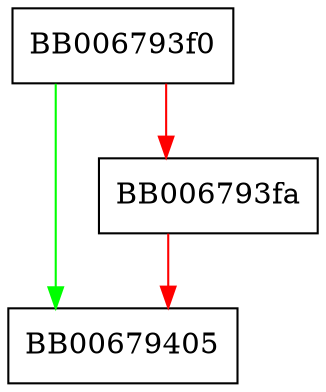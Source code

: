 digraph X509v3_get_ext_count {
  node [shape="box"];
  graph [splines=ortho];
  BB006793f0 -> BB00679405 [color="green"];
  BB006793f0 -> BB006793fa [color="red"];
  BB006793fa -> BB00679405 [color="red"];
}
